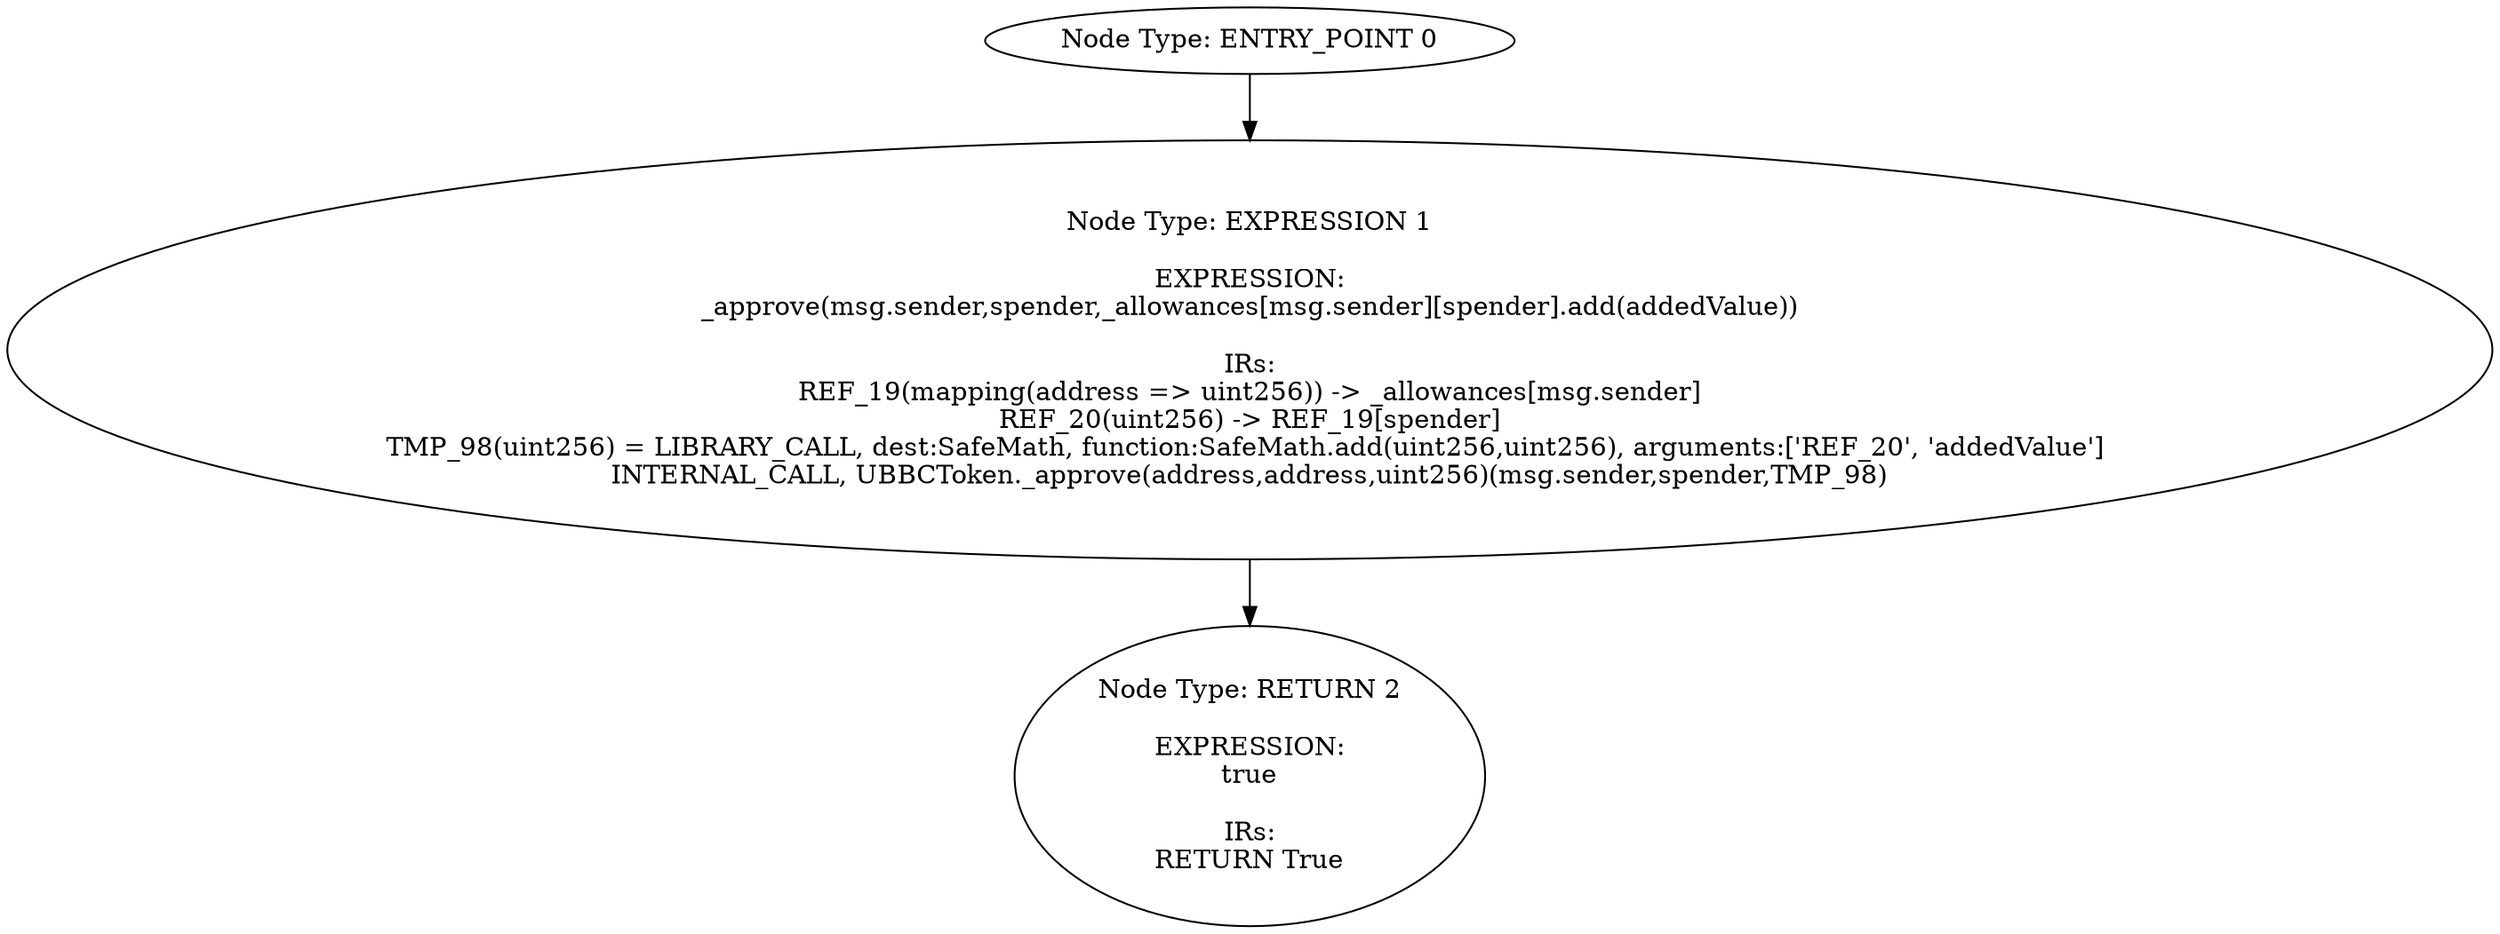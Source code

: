 digraph{
0[label="Node Type: ENTRY_POINT 0
"];
0->1;
1[label="Node Type: EXPRESSION 1

EXPRESSION:
_approve(msg.sender,spender,_allowances[msg.sender][spender].add(addedValue))

IRs:
REF_19(mapping(address => uint256)) -> _allowances[msg.sender]
REF_20(uint256) -> REF_19[spender]
TMP_98(uint256) = LIBRARY_CALL, dest:SafeMath, function:SafeMath.add(uint256,uint256), arguments:['REF_20', 'addedValue'] 
INTERNAL_CALL, UBBCToken._approve(address,address,uint256)(msg.sender,spender,TMP_98)"];
1->2;
2[label="Node Type: RETURN 2

EXPRESSION:
true

IRs:
RETURN True"];
}
